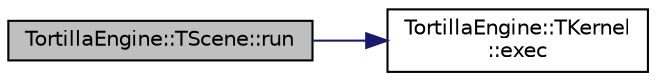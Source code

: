 digraph "TortillaEngine::TScene::run"
{
 // LATEX_PDF_SIZE
  edge [fontname="Helvetica",fontsize="10",labelfontname="Helvetica",labelfontsize="10"];
  node [fontname="Helvetica",fontsize="10",shape=record];
  rankdir="LR";
  Node1 [label="TortillaEngine::TScene::run",height=0.2,width=0.4,color="black", fillcolor="grey75", style="filled", fontcolor="black",tooltip="Runs the scene."];
  Node1 -> Node2 [color="midnightblue",fontsize="10",style="solid",fontname="Helvetica"];
  Node2 [label="TortillaEngine::TKernel\l::exec",height=0.2,width=0.4,color="black", fillcolor="white", style="filled",URL="$class_tortilla_engine_1_1_t_kernel.html#ab05dc6f88b6b7d085847212ea2622b0f",tooltip="Executes all the tasks in order or priority before initialize them."];
}
